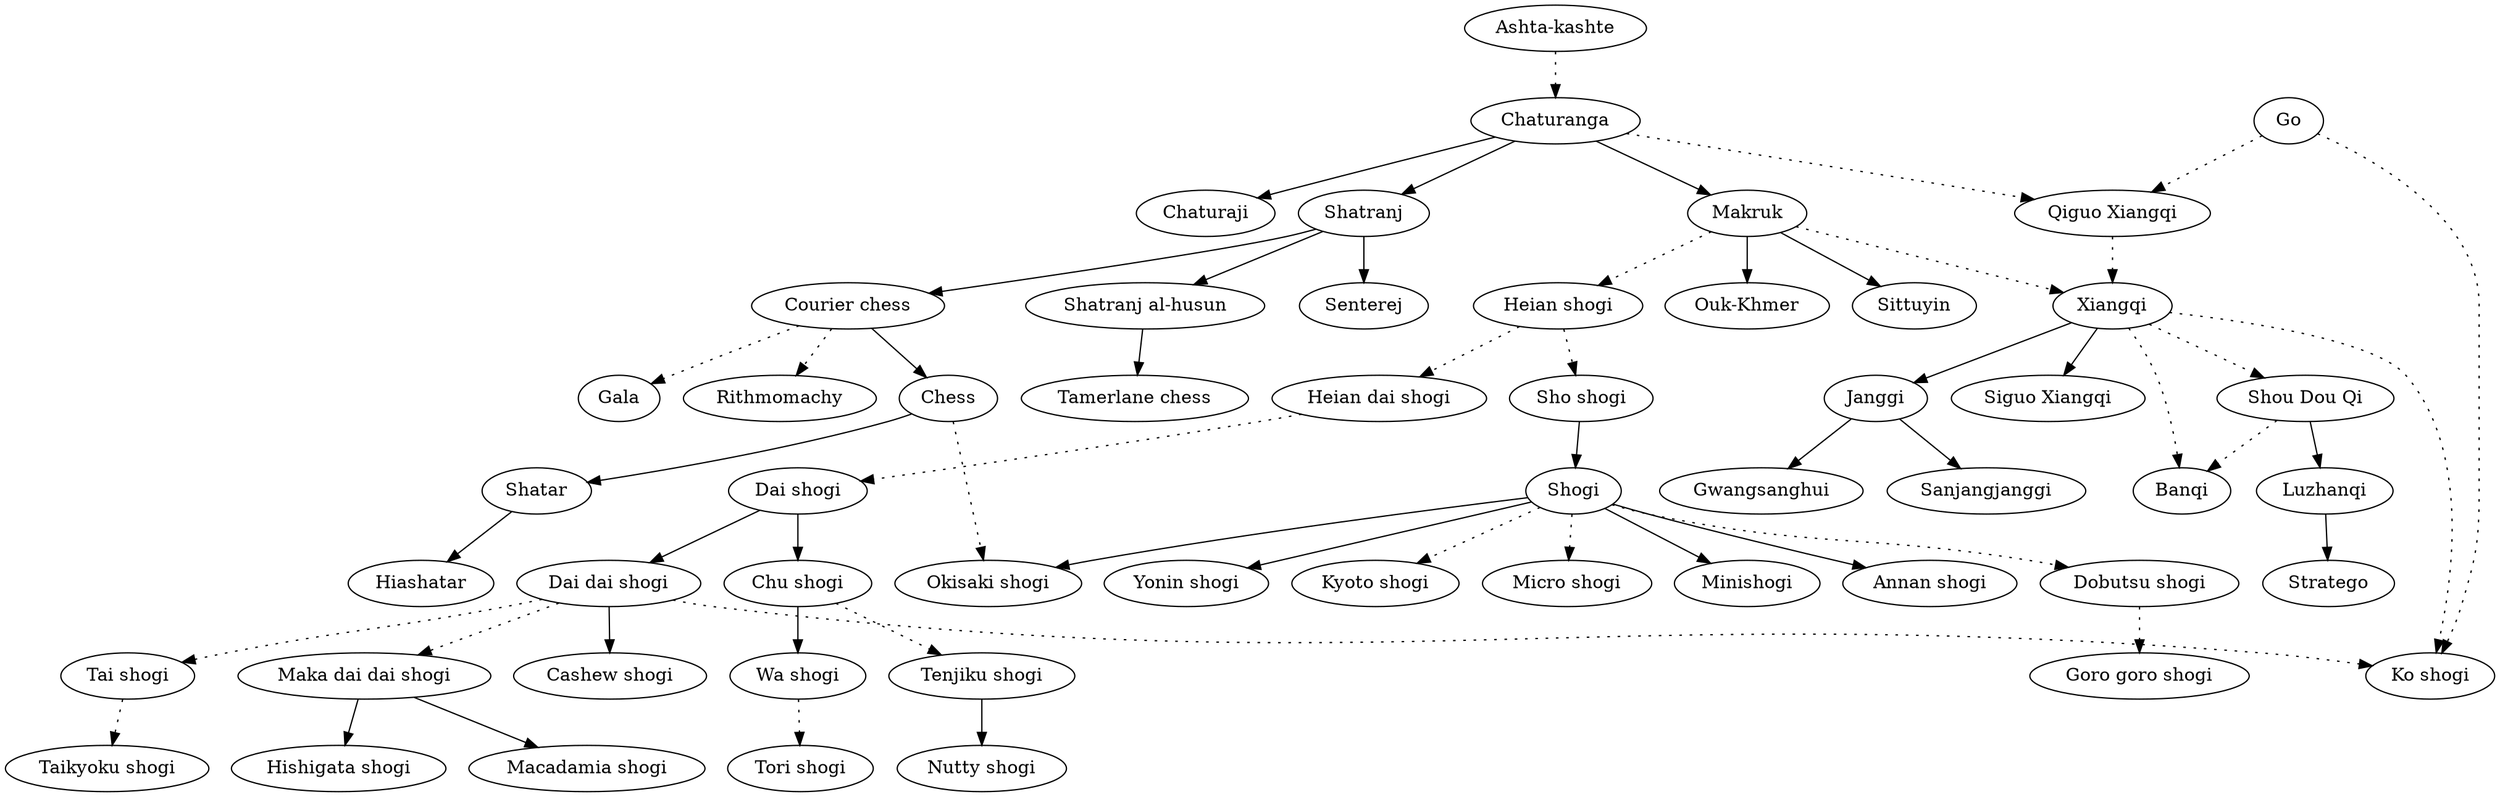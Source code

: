 digraph graphname {
    "Ashta-kashte" -> "Chaturanga"[style=dotted];
    "Chaturanga" -> "Chaturaji";
    "Chaturanga" -> "Shatranj";
    "Shatranj" -> "Shatranj al-husun";
    "Shatranj al-husun" -> "Tamerlane chess";
    "Shatranj" -> "Senterej";
    "Chaturanga" -> "Makruk";
    "Makruk" -> "Ouk-Khmer";
    "Makruk" -> "Sittuyin";
    "Go" -> "Qiguo Xiangqi"[style=dotted];
    "Chaturanga" -> "Qiguo Xiangqi"[style=dotted];
    "Qiguo Xiangqi" -> "Xiangqi"[style=dotted];
    "Makruk" -> "Xiangqi"[style=dotted];
    "Xiangqi" -> "Siguo Xiangqi";
    "Xiangqi" -> "Shou Dou Qi"[style=dotted];
    "Xiangqi" -> "Banqi"[style=dotted];
    "Shou Dou Qi" -> "Banqi"[style=dotted];
    "Shou Dou Qi" -> "Luzhanqi";
    "Luzhanqi" -> "Stratego";
    "Xiangqi" -> "Janggi";
    "Janggi" -> "Gwangsanghui";
    "Janggi" -> "Sanjangjanggi";
    "Sho shogi" -> "Shogi";
    "Makruk" -> "Heian shogi"[style=dotted];
    "Heian shogi" -> "Heian dai shogi"[style=dotted];
    "Heian shogi" -> "Sho shogi"[style=dotted];
    "Heian dai shogi" -> "Dai shogi"[style=dotted];
    "Dai shogi" -> "Chu shogi";
    "Dai shogi" -> "Dai dai shogi";
    "Chu shogi" -> "Tenjiku shogi"[style=dotted];
    "Dai dai shogi" -> "Maka dai dai shogi"[style=dotted];
    "Maka dai dai shogi" -> "Hishigata shogi";
    "Tenjiku shogi" -> "Nutty shogi";
    "Dai dai shogi" -> "Cashew shogi";
    "Maka dai dai shogi" -> "Macadamia shogi";
    "Dai dai shogi" -> "Tai shogi"[style=dotted];
    "Tai shogi" -> "Taikyoku shogi"[style=dotted];
    "Chu shogi" -> "Wa shogi";
    "Wa shogi" -> "Tori shogi"[style=dotted];
    "Shogi" -> "Dobutsu shogi"[style=dotted];
    "Dobutsu shogi" -> "Goro goro shogi"[style=dotted];
    "Shogi" -> "Yonin shogi";
    "Dai dai shogi" -> "Ko shogi"[style=dotted];
    "Xiangqi" -> "Ko shogi"[style=dotted];
    "Go" -> "Ko shogi"[style=dotted];
    "Shogi" -> "Kyoto shogi"[style=dotted];
    "Shogi" -> "Micro shogi"[style=dotted];
    "Shogi" -> "Minishogi";
    "Shogi" -> "Annan shogi";
    "Shogi" -> "Okisaki shogi";
    "Chess" -> "Okisaki shogi"[style=dotted];
    "Shatranj" -> "Courier chess";
    "Courier chess" -> "Gala"[style=dotted];
    "Courier chess" -> "Chess";
    "Courier chess" -> "Rithmomachy"[style=dotted];
    "Chess" -> "Shatar";
    "Shatar" -> "Hiashatar";
}
